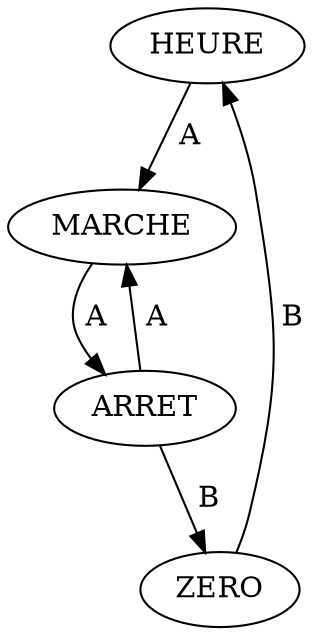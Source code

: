 # Version du manual d'utilisation.

digraph "Montre Casio Edifice" {
    HEURE  -> MARCHE [label=" A  "];
    MARCHE -> ARRET  [label=" A  "];
    ARRET  -> MARCHE [label=" A  "];
    ARRET  -> ZERO   [label=" B  "];
    ZERO   -> HEURE  [label=" B  "];
}
